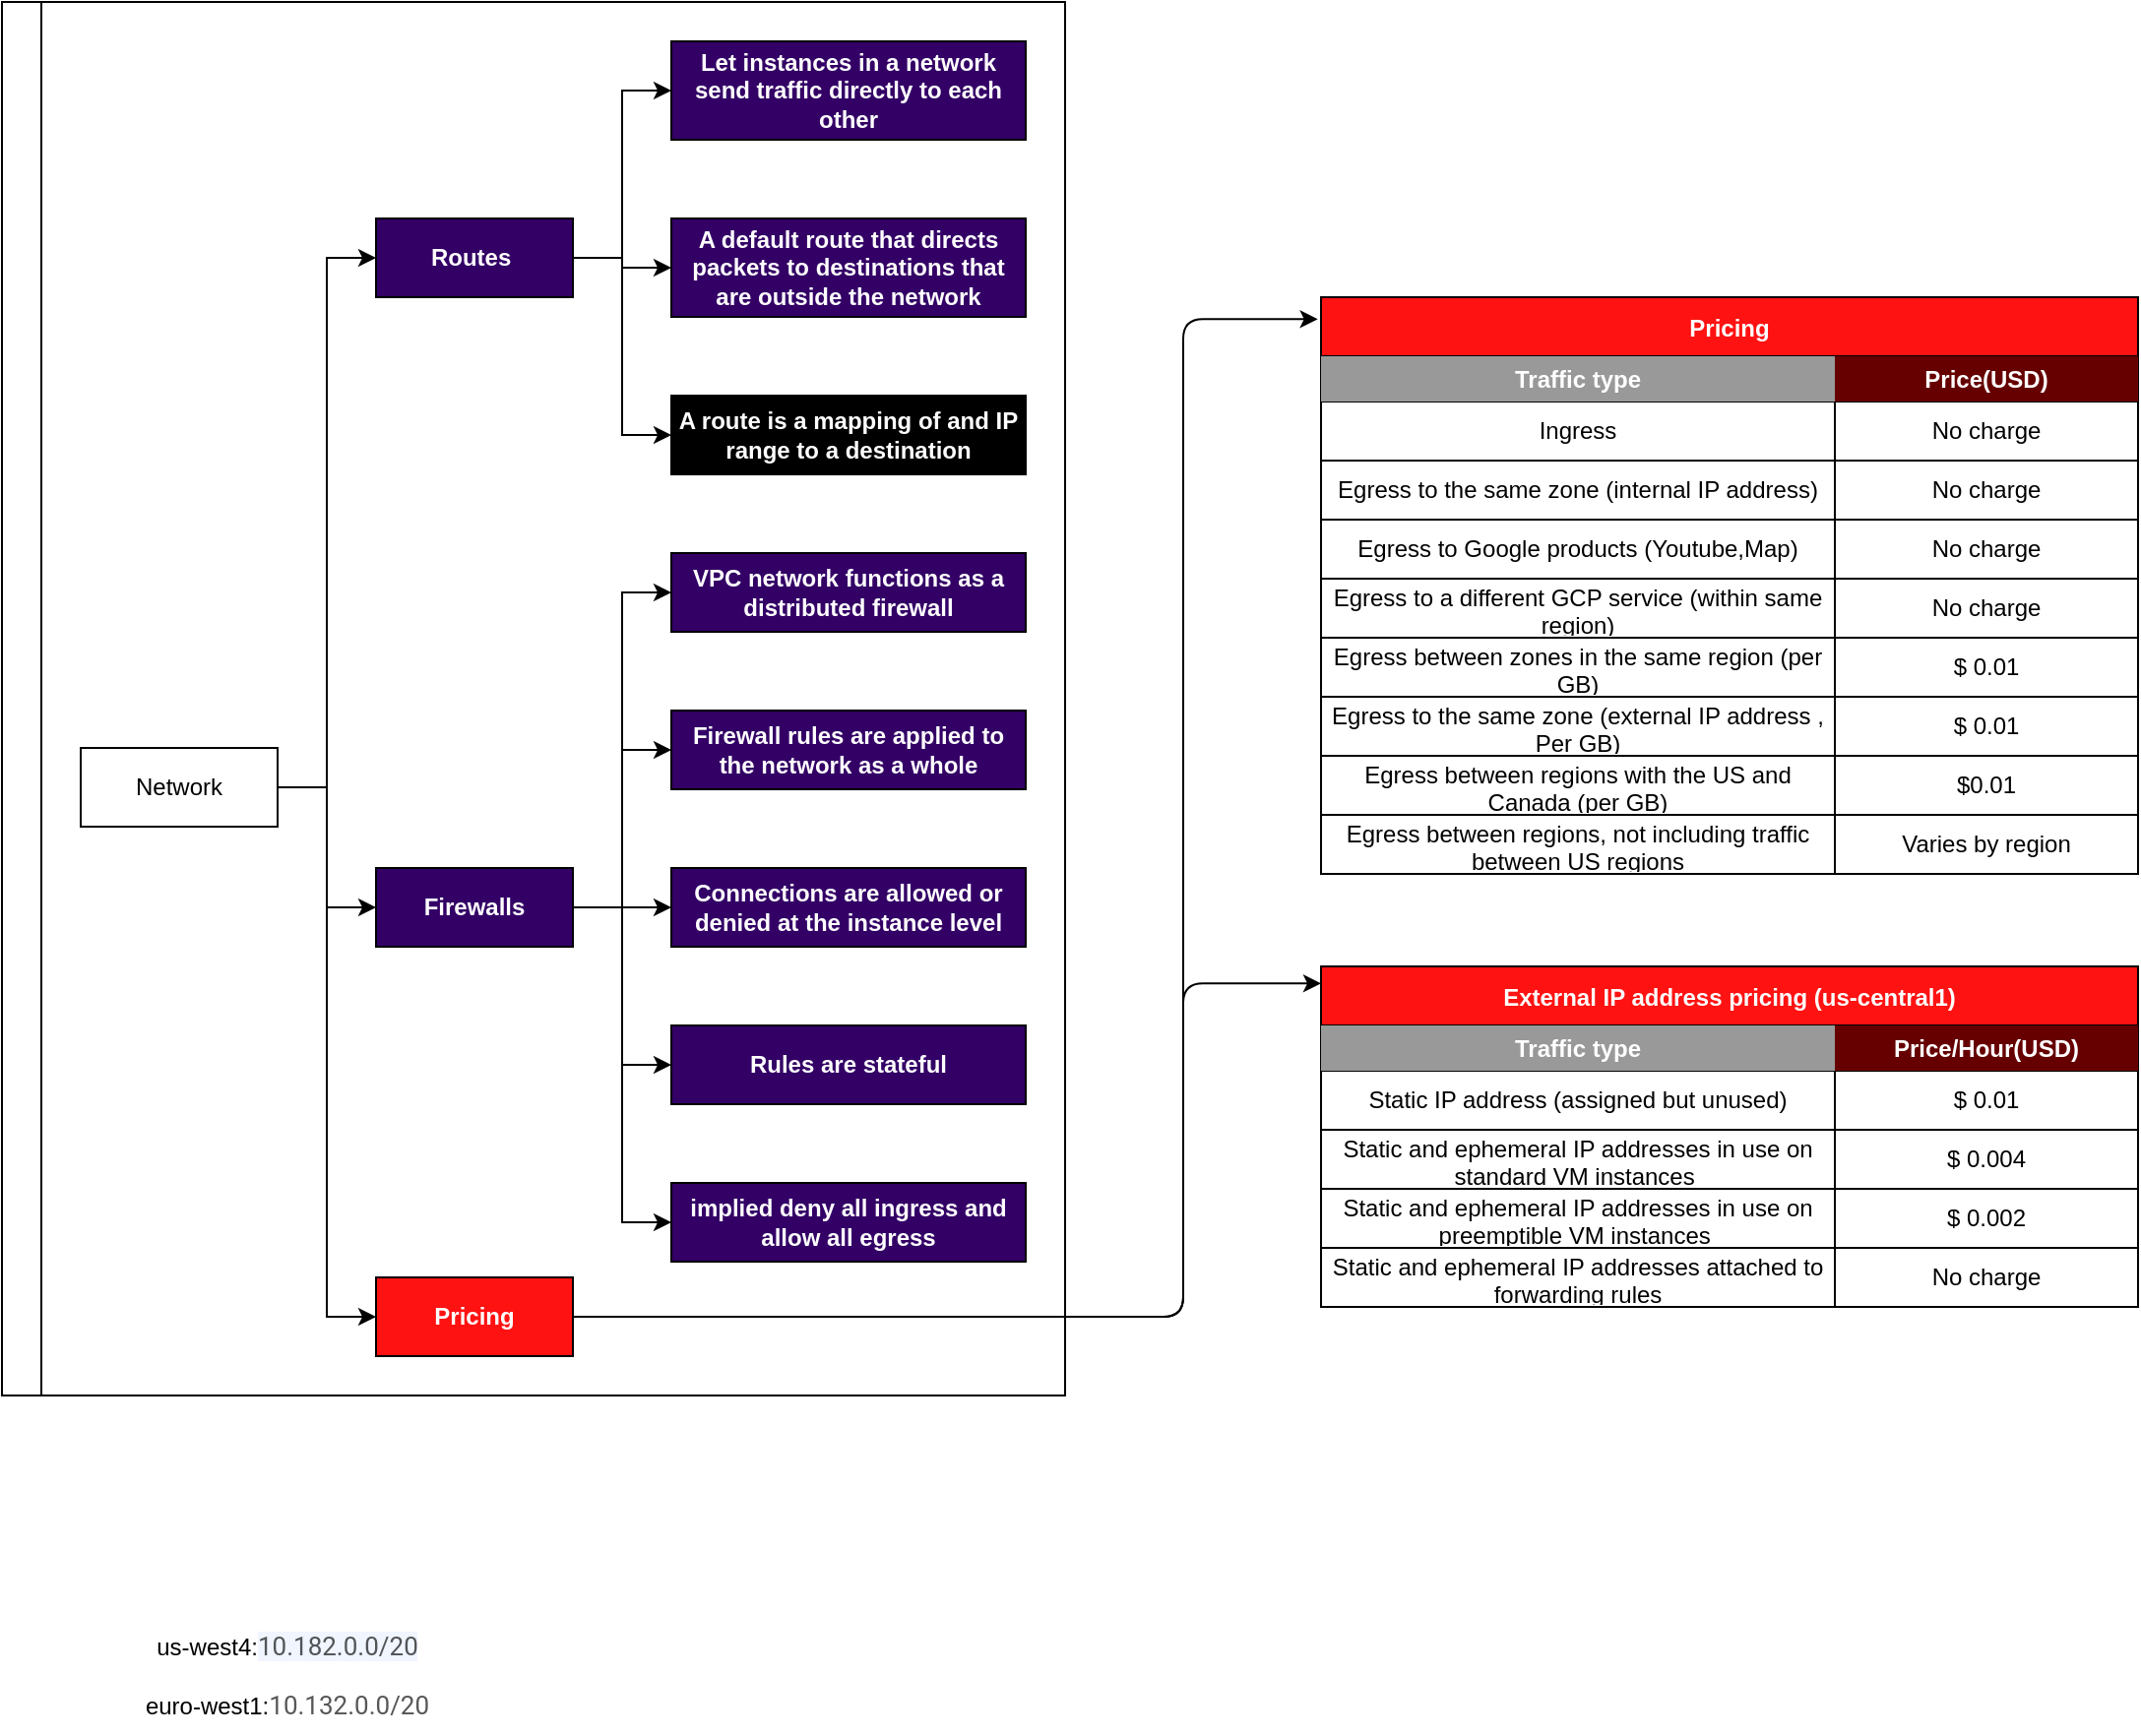 <mxfile>
    <diagram id="txk8-prZ28WiftSQLHnx" name="Page-1">
        <mxGraphModel dx="1382" dy="917" grid="1" gridSize="10" guides="1" tooltips="1" connect="1" arrows="1" fold="1" page="1" pageScale="1" pageWidth="1200" pageHeight="1920" math="0" shadow="0">
            <root>
                <mxCell id="0"/>
                <mxCell id="1" parent="0"/>
                <mxCell id="2" value="" style="swimlane;startSize=20;horizontal=0;childLayout=treeLayout;horizontalTree=1;resizable=0;containerType=tree;" vertex="1" parent="1">
                    <mxGeometry x="100" y="240" width="540" height="708" as="geometry"/>
                </mxCell>
                <mxCell id="3" value="Network" style="whiteSpace=wrap;html=1;" vertex="1" parent="2">
                    <mxGeometry x="40" y="379" width="100" height="40" as="geometry"/>
                </mxCell>
                <mxCell id="4" value="Routes&amp;nbsp;" style="whiteSpace=wrap;html=1;fillColor=#330066;fontColor=#FFFFFF;fontStyle=1" vertex="1" parent="2">
                    <mxGeometry x="190" y="110" width="100" height="40" as="geometry"/>
                </mxCell>
                <mxCell id="5" value="" style="edgeStyle=elbowEdgeStyle;elbow=horizontal;html=1;rounded=0;" edge="1" parent="2" source="3" target="4">
                    <mxGeometry relative="1" as="geometry"/>
                </mxCell>
                <mxCell id="8" value="" style="edgeStyle=elbowEdgeStyle;elbow=horizontal;html=1;rounded=0;" edge="1" target="9" source="4" parent="2">
                    <mxGeometry relative="1" as="geometry">
                        <mxPoint x="240" y="-26" as="sourcePoint"/>
                    </mxGeometry>
                </mxCell>
                <mxCell id="9" value="Let instances in a network send traffic directly to each other" style="whiteSpace=wrap;html=1;fillColor=#330066;fontColor=#FFFFFF;fontStyle=1" vertex="1" parent="2">
                    <mxGeometry x="340" y="20" width="180" height="50" as="geometry"/>
                </mxCell>
                <mxCell id="10" value="" style="edgeStyle=elbowEdgeStyle;elbow=horizontal;html=1;rounded=0;" edge="1" target="11" source="4" parent="2">
                    <mxGeometry relative="1" as="geometry">
                        <mxPoint x="390" y="-26" as="sourcePoint"/>
                    </mxGeometry>
                </mxCell>
                <mxCell id="11" value="A default route that directs packets to destinations that are outside the network" style="whiteSpace=wrap;html=1;fillColor=#330066;fontColor=#FFFFFF;fontStyle=1" vertex="1" parent="2">
                    <mxGeometry x="340" y="110" width="180" height="50" as="geometry"/>
                </mxCell>
                <mxCell id="12" value="" style="edgeStyle=elbowEdgeStyle;elbow=horizontal;html=1;rounded=0;" edge="1" target="13" source="4" parent="2">
                    <mxGeometry relative="1" as="geometry">
                        <mxPoint x="240" y="24" as="sourcePoint"/>
                    </mxGeometry>
                </mxCell>
                <mxCell id="13" value="A route is a mapping of and IP range to a destination" style="whiteSpace=wrap;html=1;fillColor=#000000;fontColor=#FFFFFF;fontStyle=1" vertex="1" parent="2">
                    <mxGeometry x="340" y="200" width="180" height="40" as="geometry"/>
                </mxCell>
                <mxCell id="16" value="" style="edgeStyle=elbowEdgeStyle;elbow=horizontal;html=1;rounded=0;" edge="1" target="17" source="3" parent="2">
                    <mxGeometry relative="1" as="geometry">
                        <mxPoint x="240" y="114" as="sourcePoint"/>
                    </mxGeometry>
                </mxCell>
                <mxCell id="17" value="Firewalls" style="whiteSpace=wrap;html=1;fillColor=#330066;fontColor=#FFFFFF;fontStyle=1" vertex="1" parent="2">
                    <mxGeometry x="190" y="440" width="100" height="40" as="geometry"/>
                </mxCell>
                <mxCell id="18" value="" style="edgeStyle=elbowEdgeStyle;elbow=horizontal;html=1;rounded=0;" edge="1" target="19" source="17" parent="2">
                    <mxGeometry relative="1" as="geometry">
                        <mxPoint x="240" y="280" as="sourcePoint"/>
                    </mxGeometry>
                </mxCell>
                <mxCell id="19" value="VPC network functions as a distributed firewall" style="whiteSpace=wrap;html=1;fillColor=#330066;fontColor=#FFFFFF;fontStyle=1" vertex="1" parent="2">
                    <mxGeometry x="340" y="280" width="180" height="40" as="geometry"/>
                </mxCell>
                <mxCell id="20" value="" style="edgeStyle=elbowEdgeStyle;elbow=horizontal;html=1;rounded=0;" edge="1" target="21" source="17" parent="2">
                    <mxGeometry relative="1" as="geometry">
                        <mxPoint x="390" y="369.5" as="sourcePoint"/>
                    </mxGeometry>
                </mxCell>
                <mxCell id="21" value="Firewall rules are applied to the network as a whole" style="whiteSpace=wrap;html=1;fillColor=#330066;fontColor=#FFFFFF;fontStyle=1" vertex="1" parent="2">
                    <mxGeometry x="340" y="360" width="180" height="40" as="geometry"/>
                </mxCell>
                <mxCell id="22" value="" style="edgeStyle=elbowEdgeStyle;elbow=horizontal;html=1;rounded=0;" edge="1" target="23" source="17" parent="2">
                    <mxGeometry relative="1" as="geometry">
                        <mxPoint x="390" y="385" as="sourcePoint"/>
                    </mxGeometry>
                </mxCell>
                <mxCell id="23" value="Connections are allowed or denied at the instance level" style="whiteSpace=wrap;html=1;fillColor=#330066;fontColor=#FFFFFF;fontStyle=1" vertex="1" parent="2">
                    <mxGeometry x="340" y="440" width="180" height="40" as="geometry"/>
                </mxCell>
                <mxCell id="24" value="" style="edgeStyle=elbowEdgeStyle;elbow=horizontal;html=1;rounded=0;" edge="1" target="25" source="17" parent="2">
                    <mxGeometry relative="1" as="geometry">
                        <mxPoint x="390" y="405" as="sourcePoint"/>
                    </mxGeometry>
                </mxCell>
                <mxCell id="25" value="Rules are stateful" style="whiteSpace=wrap;html=1;fillColor=#330066;fontColor=#FFFFFF;fontStyle=1" vertex="1" parent="2">
                    <mxGeometry x="340" y="520" width="180" height="40" as="geometry"/>
                </mxCell>
                <mxCell id="26" value="" style="edgeStyle=elbowEdgeStyle;elbow=horizontal;html=1;rounded=0;" edge="1" target="27" source="17" parent="2">
                    <mxGeometry relative="1" as="geometry">
                        <mxPoint x="390" y="425" as="sourcePoint"/>
                    </mxGeometry>
                </mxCell>
                <mxCell id="27" value="implied deny all ingress and allow all egress" style="whiteSpace=wrap;html=1;fillColor=#330066;fontColor=#FFFFFF;fontStyle=1" vertex="1" parent="2">
                    <mxGeometry x="340" y="600" width="180" height="40" as="geometry"/>
                </mxCell>
                <mxCell id="28" value="" style="edgeStyle=elbowEdgeStyle;elbow=horizontal;html=1;rounded=0;" edge="1" target="29" source="3" parent="2">
                    <mxGeometry relative="1" as="geometry">
                        <mxPoint x="240" y="280" as="sourcePoint"/>
                    </mxGeometry>
                </mxCell>
                <mxCell id="29" value="Pricing" style="whiteSpace=wrap;html=1;fillColor=#FF1212;fontColor=#FFFFFF;fontStyle=1" vertex="1" parent="2">
                    <mxGeometry x="190" y="648" width="100" height="40" as="geometry"/>
                </mxCell>
                <mxCell id="36" value="Pricing" style="shape=table;startSize=30;container=1;collapsible=0;childLayout=tableLayout;fontStyle=1;align=center;pointerEvents=1;fontColor=#FFFFFF;fillColor=#FF1212;" vertex="1" parent="1">
                    <mxGeometry x="770" y="390" width="415" height="293" as="geometry"/>
                </mxCell>
                <mxCell id="37" value="" style="shape=partialRectangle;html=1;whiteSpace=wrap;collapsible=0;dropTarget=0;pointerEvents=0;fillColor=none;top=0;left=0;bottom=0;right=0;points=[[0,0.5],[1,0.5]];portConstraint=eastwest;fontColor=#000000;" vertex="1" parent="36">
                    <mxGeometry y="30" width="415" height="23" as="geometry"/>
                </mxCell>
                <mxCell id="38" value="Traffic type" style="shape=partialRectangle;html=1;whiteSpace=wrap;connectable=0;fillColor=#999999;top=0;left=0;bottom=0;right=0;overflow=hidden;pointerEvents=1;fontColor=#FFFFFF;fontStyle=1" vertex="1" parent="37">
                    <mxGeometry width="261" height="23" as="geometry">
                        <mxRectangle width="261" height="23" as="alternateBounds"/>
                    </mxGeometry>
                </mxCell>
                <mxCell id="39" value="Price(USD)" style="shape=partialRectangle;html=1;whiteSpace=wrap;connectable=0;fillColor=#660000;top=0;left=0;bottom=0;right=0;overflow=hidden;pointerEvents=1;fontColor=#FFFFFF;fontStyle=1" vertex="1" parent="37">
                    <mxGeometry x="261" width="154" height="23" as="geometry">
                        <mxRectangle width="154" height="23" as="alternateBounds"/>
                    </mxGeometry>
                </mxCell>
                <mxCell id="41" value="" style="shape=partialRectangle;html=1;whiteSpace=wrap;collapsible=0;dropTarget=0;pointerEvents=0;fillColor=none;top=0;left=0;bottom=0;right=0;points=[[0,0.5],[1,0.5]];portConstraint=eastwest;fontColor=#000000;" vertex="1" parent="36">
                    <mxGeometry y="53" width="415" height="30" as="geometry"/>
                </mxCell>
                <mxCell id="42" value="Ingress" style="shape=partialRectangle;html=1;whiteSpace=wrap;connectable=0;fillColor=none;top=0;left=0;bottom=0;right=0;overflow=hidden;pointerEvents=1;fontColor=#000000;flipH=0;flipV=1;" vertex="1" parent="41">
                    <mxGeometry width="261" height="30" as="geometry">
                        <mxRectangle width="261" height="30" as="alternateBounds"/>
                    </mxGeometry>
                </mxCell>
                <mxCell id="43" value="No charge" style="shape=partialRectangle;html=1;whiteSpace=wrap;connectable=0;fillColor=none;top=0;left=0;bottom=0;right=0;overflow=hidden;pointerEvents=1;fontColor=#000000;" vertex="1" parent="41">
                    <mxGeometry x="261" width="154" height="30" as="geometry">
                        <mxRectangle width="154" height="30" as="alternateBounds"/>
                    </mxGeometry>
                </mxCell>
                <mxCell id="45" value="" style="shape=partialRectangle;html=1;whiteSpace=wrap;collapsible=0;dropTarget=0;pointerEvents=0;fillColor=none;top=0;left=0;bottom=0;right=0;points=[[0,0.5],[1,0.5]];portConstraint=eastwest;fontColor=#000000;" vertex="1" parent="36">
                    <mxGeometry y="83" width="415" height="30" as="geometry"/>
                </mxCell>
                <mxCell id="46" value="Egress to the same zone (internal IP address)" style="shape=partialRectangle;html=1;whiteSpace=wrap;connectable=0;fillColor=none;top=0;left=0;bottom=0;right=0;overflow=hidden;pointerEvents=1;fontColor=#000000;" vertex="1" parent="45">
                    <mxGeometry width="261" height="30" as="geometry">
                        <mxRectangle width="261" height="30" as="alternateBounds"/>
                    </mxGeometry>
                </mxCell>
                <mxCell id="47" value="No charge" style="shape=partialRectangle;html=1;whiteSpace=wrap;connectable=0;fillColor=none;top=0;left=0;bottom=0;right=0;overflow=hidden;pointerEvents=1;fontColor=#000000;" vertex="1" parent="45">
                    <mxGeometry x="261" width="154" height="30" as="geometry">
                        <mxRectangle width="154" height="30" as="alternateBounds"/>
                    </mxGeometry>
                </mxCell>
                <mxCell id="49" style="shape=partialRectangle;html=1;whiteSpace=wrap;collapsible=0;dropTarget=0;pointerEvents=0;fillColor=none;top=0;left=0;bottom=0;right=0;points=[[0,0.5],[1,0.5]];portConstraint=eastwest;fontColor=#000000;" vertex="1" parent="36">
                    <mxGeometry y="113" width="415" height="30" as="geometry"/>
                </mxCell>
                <mxCell id="50" value="Egress to Google products (Youtube,Map)" style="shape=partialRectangle;html=1;whiteSpace=wrap;connectable=0;fillColor=none;top=0;left=0;bottom=0;right=0;overflow=hidden;pointerEvents=1;fontColor=#000000;" vertex="1" parent="49">
                    <mxGeometry width="261" height="30" as="geometry">
                        <mxRectangle width="261" height="30" as="alternateBounds"/>
                    </mxGeometry>
                </mxCell>
                <mxCell id="51" value="No charge" style="shape=partialRectangle;html=1;whiteSpace=wrap;connectable=0;fillColor=none;top=0;left=0;bottom=0;right=0;overflow=hidden;pointerEvents=1;fontColor=#000000;" vertex="1" parent="49">
                    <mxGeometry x="261" width="154" height="30" as="geometry">
                        <mxRectangle width="154" height="30" as="alternateBounds"/>
                    </mxGeometry>
                </mxCell>
                <mxCell id="52" style="shape=partialRectangle;html=1;whiteSpace=wrap;collapsible=0;dropTarget=0;pointerEvents=0;fillColor=none;top=0;left=0;bottom=0;right=0;points=[[0,0.5],[1,0.5]];portConstraint=eastwest;fontColor=#000000;" vertex="1" parent="36">
                    <mxGeometry y="143" width="415" height="30" as="geometry"/>
                </mxCell>
                <mxCell id="53" value="Egress to a different GCP service (within same region)" style="shape=partialRectangle;html=1;whiteSpace=wrap;connectable=0;fillColor=none;top=0;left=0;bottom=0;right=0;overflow=hidden;pointerEvents=1;fontColor=#000000;" vertex="1" parent="52">
                    <mxGeometry width="261" height="30" as="geometry">
                        <mxRectangle width="261" height="30" as="alternateBounds"/>
                    </mxGeometry>
                </mxCell>
                <mxCell id="54" value="No charge" style="shape=partialRectangle;html=1;whiteSpace=wrap;connectable=0;fillColor=none;top=0;left=0;bottom=0;right=0;overflow=hidden;pointerEvents=1;fontColor=#000000;" vertex="1" parent="52">
                    <mxGeometry x="261" width="154" height="30" as="geometry">
                        <mxRectangle width="154" height="30" as="alternateBounds"/>
                    </mxGeometry>
                </mxCell>
                <mxCell id="55" style="shape=partialRectangle;html=1;whiteSpace=wrap;collapsible=0;dropTarget=0;pointerEvents=0;fillColor=none;top=0;left=0;bottom=0;right=0;points=[[0,0.5],[1,0.5]];portConstraint=eastwest;fontColor=#000000;" vertex="1" parent="36">
                    <mxGeometry y="173" width="415" height="30" as="geometry"/>
                </mxCell>
                <mxCell id="56" value="Egress between zones in the same region (per GB)" style="shape=partialRectangle;html=1;whiteSpace=wrap;connectable=0;fillColor=none;top=0;left=0;bottom=0;right=0;overflow=hidden;pointerEvents=1;fontColor=#000000;" vertex="1" parent="55">
                    <mxGeometry width="261" height="30" as="geometry">
                        <mxRectangle width="261" height="30" as="alternateBounds"/>
                    </mxGeometry>
                </mxCell>
                <mxCell id="57" value="$ 0.01" style="shape=partialRectangle;html=1;whiteSpace=wrap;connectable=0;fillColor=none;top=0;left=0;bottom=0;right=0;overflow=hidden;pointerEvents=1;fontColor=#000000;" vertex="1" parent="55">
                    <mxGeometry x="261" width="154" height="30" as="geometry">
                        <mxRectangle width="154" height="30" as="alternateBounds"/>
                    </mxGeometry>
                </mxCell>
                <mxCell id="58" style="shape=partialRectangle;html=1;whiteSpace=wrap;collapsible=0;dropTarget=0;pointerEvents=0;fillColor=none;top=0;left=0;bottom=0;right=0;points=[[0,0.5],[1,0.5]];portConstraint=eastwest;fontColor=#000000;" vertex="1" parent="36">
                    <mxGeometry y="203" width="415" height="30" as="geometry"/>
                </mxCell>
                <mxCell id="59" value="Egress to the same zone (external IP address , Per GB)" style="shape=partialRectangle;html=1;whiteSpace=wrap;connectable=0;fillColor=none;top=0;left=0;bottom=0;right=0;overflow=hidden;pointerEvents=1;fontColor=#000000;" vertex="1" parent="58">
                    <mxGeometry width="261" height="30" as="geometry">
                        <mxRectangle width="261" height="30" as="alternateBounds"/>
                    </mxGeometry>
                </mxCell>
                <mxCell id="60" value="$ 0.01" style="shape=partialRectangle;html=1;whiteSpace=wrap;connectable=0;fillColor=none;top=0;left=0;bottom=0;right=0;overflow=hidden;pointerEvents=1;fontColor=#000000;" vertex="1" parent="58">
                    <mxGeometry x="261" width="154" height="30" as="geometry">
                        <mxRectangle width="154" height="30" as="alternateBounds"/>
                    </mxGeometry>
                </mxCell>
                <mxCell id="62" style="shape=partialRectangle;html=1;whiteSpace=wrap;collapsible=0;dropTarget=0;pointerEvents=0;fillColor=none;top=0;left=0;bottom=0;right=0;points=[[0,0.5],[1,0.5]];portConstraint=eastwest;fontColor=#000000;" vertex="1" parent="36">
                    <mxGeometry y="233" width="415" height="30" as="geometry"/>
                </mxCell>
                <mxCell id="63" value="Egress between regions with the US and Canada (per GB)" style="shape=partialRectangle;html=1;whiteSpace=wrap;connectable=0;fillColor=none;top=0;left=0;bottom=0;right=0;overflow=hidden;pointerEvents=1;fontColor=#000000;" vertex="1" parent="62">
                    <mxGeometry width="261" height="30" as="geometry">
                        <mxRectangle width="261" height="30" as="alternateBounds"/>
                    </mxGeometry>
                </mxCell>
                <mxCell id="64" value="$0.01" style="shape=partialRectangle;html=1;whiteSpace=wrap;connectable=0;fillColor=none;top=0;left=0;bottom=0;right=0;overflow=hidden;pointerEvents=1;fontColor=#000000;" vertex="1" parent="62">
                    <mxGeometry x="261" width="154" height="30" as="geometry">
                        <mxRectangle width="154" height="30" as="alternateBounds"/>
                    </mxGeometry>
                </mxCell>
                <mxCell id="65" style="shape=partialRectangle;html=1;whiteSpace=wrap;collapsible=0;dropTarget=0;pointerEvents=0;fillColor=none;top=0;left=0;bottom=0;right=0;points=[[0,0.5],[1,0.5]];portConstraint=eastwest;fontColor=#000000;" vertex="1" parent="36">
                    <mxGeometry y="263" width="415" height="30" as="geometry"/>
                </mxCell>
                <mxCell id="66" value="Egress between regions, not including traffic between US regions" style="shape=partialRectangle;html=1;whiteSpace=wrap;connectable=0;fillColor=none;top=0;left=0;bottom=0;right=0;overflow=hidden;pointerEvents=1;fontColor=#000000;" vertex="1" parent="65">
                    <mxGeometry width="261" height="30" as="geometry">
                        <mxRectangle width="261" height="30" as="alternateBounds"/>
                    </mxGeometry>
                </mxCell>
                <mxCell id="67" value="Varies by region" style="shape=partialRectangle;html=1;whiteSpace=wrap;connectable=0;fillColor=none;top=0;left=0;bottom=0;right=0;overflow=hidden;pointerEvents=1;fontColor=#000000;" vertex="1" parent="65">
                    <mxGeometry x="261" width="154" height="30" as="geometry">
                        <mxRectangle width="154" height="30" as="alternateBounds"/>
                    </mxGeometry>
                </mxCell>
                <mxCell id="68" style="edgeStyle=elbowEdgeStyle;html=1;entryX=-0.004;entryY=0.038;entryDx=0;entryDy=0;entryPerimeter=0;fontColor=#FFFFFF;" edge="1" parent="1" source="29" target="36">
                    <mxGeometry relative="1" as="geometry">
                        <Array as="points">
                            <mxPoint x="700" y="660"/>
                        </Array>
                    </mxGeometry>
                </mxCell>
                <mxCell id="69" value="External IP address pricing (us-central1)" style="shape=table;startSize=30;container=1;collapsible=0;childLayout=tableLayout;fontStyle=1;align=center;pointerEvents=1;fontColor=#FFFFFF;fillColor=#FF1212;" vertex="1" parent="1">
                    <mxGeometry x="770" y="730" width="415" height="173" as="geometry"/>
                </mxCell>
                <mxCell id="70" value="" style="shape=partialRectangle;html=1;whiteSpace=wrap;collapsible=0;dropTarget=0;pointerEvents=0;fillColor=none;top=0;left=0;bottom=0;right=0;points=[[0,0.5],[1,0.5]];portConstraint=eastwest;fontColor=#000000;" vertex="1" parent="69">
                    <mxGeometry y="30" width="415" height="23" as="geometry"/>
                </mxCell>
                <mxCell id="71" value="Traffic type" style="shape=partialRectangle;html=1;whiteSpace=wrap;connectable=0;fillColor=#999999;top=0;left=0;bottom=0;right=0;overflow=hidden;pointerEvents=1;fontColor=#FFFFFF;fontStyle=1" vertex="1" parent="70">
                    <mxGeometry width="261" height="23" as="geometry">
                        <mxRectangle width="261" height="23" as="alternateBounds"/>
                    </mxGeometry>
                </mxCell>
                <mxCell id="72" value="Price/Hour(USD)" style="shape=partialRectangle;html=1;whiteSpace=wrap;connectable=0;fillColor=#660000;top=0;left=0;bottom=0;right=0;overflow=hidden;pointerEvents=1;fontColor=#FFFFFF;fontStyle=1" vertex="1" parent="70">
                    <mxGeometry x="261" width="154" height="23" as="geometry">
                        <mxRectangle width="154" height="23" as="alternateBounds"/>
                    </mxGeometry>
                </mxCell>
                <mxCell id="73" value="" style="shape=partialRectangle;html=1;whiteSpace=wrap;collapsible=0;dropTarget=0;pointerEvents=0;fillColor=none;top=0;left=0;bottom=0;right=0;points=[[0,0.5],[1,0.5]];portConstraint=eastwest;fontColor=#000000;" vertex="1" parent="69">
                    <mxGeometry y="53" width="415" height="30" as="geometry"/>
                </mxCell>
                <mxCell id="74" value="Static IP address (assigned but unused)" style="shape=partialRectangle;html=1;whiteSpace=wrap;connectable=0;fillColor=none;top=0;left=0;bottom=0;right=0;overflow=hidden;pointerEvents=1;fontColor=#000000;flipH=0;flipV=1;" vertex="1" parent="73">
                    <mxGeometry width="261" height="30" as="geometry">
                        <mxRectangle width="261" height="30" as="alternateBounds"/>
                    </mxGeometry>
                </mxCell>
                <mxCell id="75" value="$ 0.01" style="shape=partialRectangle;html=1;whiteSpace=wrap;connectable=0;fillColor=none;top=0;left=0;bottom=0;right=0;overflow=hidden;pointerEvents=1;fontColor=#000000;" vertex="1" parent="73">
                    <mxGeometry x="261" width="154" height="30" as="geometry">
                        <mxRectangle width="154" height="30" as="alternateBounds"/>
                    </mxGeometry>
                </mxCell>
                <mxCell id="76" value="" style="shape=partialRectangle;html=1;whiteSpace=wrap;collapsible=0;dropTarget=0;pointerEvents=0;fillColor=none;top=0;left=0;bottom=0;right=0;points=[[0,0.5],[1,0.5]];portConstraint=eastwest;fontColor=#000000;" vertex="1" parent="69">
                    <mxGeometry y="83" width="415" height="30" as="geometry"/>
                </mxCell>
                <mxCell id="77" value="Static and ephemeral IP addresses in use on standard VM instances&amp;nbsp;" style="shape=partialRectangle;html=1;whiteSpace=wrap;connectable=0;fillColor=none;top=0;left=0;bottom=0;right=0;overflow=hidden;pointerEvents=1;fontColor=#000000;" vertex="1" parent="76">
                    <mxGeometry width="261" height="30" as="geometry">
                        <mxRectangle width="261" height="30" as="alternateBounds"/>
                    </mxGeometry>
                </mxCell>
                <mxCell id="78" value="$ 0.004" style="shape=partialRectangle;html=1;whiteSpace=wrap;connectable=0;fillColor=none;top=0;left=0;bottom=0;right=0;overflow=hidden;pointerEvents=1;fontColor=#000000;" vertex="1" parent="76">
                    <mxGeometry x="261" width="154" height="30" as="geometry">
                        <mxRectangle width="154" height="30" as="alternateBounds"/>
                    </mxGeometry>
                </mxCell>
                <mxCell id="79" style="shape=partialRectangle;html=1;whiteSpace=wrap;collapsible=0;dropTarget=0;pointerEvents=0;fillColor=none;top=0;left=0;bottom=0;right=0;points=[[0,0.5],[1,0.5]];portConstraint=eastwest;fontColor=#000000;" vertex="1" parent="69">
                    <mxGeometry y="113" width="415" height="30" as="geometry"/>
                </mxCell>
                <mxCell id="80" value="Static and ephemeral IP addresses in use on preemptible VM instances&amp;nbsp;" style="shape=partialRectangle;html=1;whiteSpace=wrap;connectable=0;fillColor=none;top=0;left=0;bottom=0;right=0;overflow=hidden;pointerEvents=1;fontColor=#000000;" vertex="1" parent="79">
                    <mxGeometry width="261" height="30" as="geometry">
                        <mxRectangle width="261" height="30" as="alternateBounds"/>
                    </mxGeometry>
                </mxCell>
                <mxCell id="81" value="$ 0.002" style="shape=partialRectangle;html=1;whiteSpace=wrap;connectable=0;fillColor=none;top=0;left=0;bottom=0;right=0;overflow=hidden;pointerEvents=1;fontColor=#000000;" vertex="1" parent="79">
                    <mxGeometry x="261" width="154" height="30" as="geometry">
                        <mxRectangle width="154" height="30" as="alternateBounds"/>
                    </mxGeometry>
                </mxCell>
                <mxCell id="82" style="shape=partialRectangle;html=1;whiteSpace=wrap;collapsible=0;dropTarget=0;pointerEvents=0;fillColor=none;top=0;left=0;bottom=0;right=0;points=[[0,0.5],[1,0.5]];portConstraint=eastwest;fontColor=#000000;" vertex="1" parent="69">
                    <mxGeometry y="143" width="415" height="30" as="geometry"/>
                </mxCell>
                <mxCell id="83" value="Static and ephemeral IP addresses attached to forwarding rules" style="shape=partialRectangle;html=1;whiteSpace=wrap;connectable=0;fillColor=none;top=0;left=0;bottom=0;right=0;overflow=hidden;pointerEvents=1;fontColor=#000000;" vertex="1" parent="82">
                    <mxGeometry width="261" height="30" as="geometry">
                        <mxRectangle width="261" height="30" as="alternateBounds"/>
                    </mxGeometry>
                </mxCell>
                <mxCell id="84" value="No charge" style="shape=partialRectangle;html=1;whiteSpace=wrap;connectable=0;fillColor=none;top=0;left=0;bottom=0;right=0;overflow=hidden;pointerEvents=1;fontColor=#000000;" vertex="1" parent="82">
                    <mxGeometry x="261" width="154" height="30" as="geometry">
                        <mxRectangle width="154" height="30" as="alternateBounds"/>
                    </mxGeometry>
                </mxCell>
                <mxCell id="97" style="edgeStyle=elbowEdgeStyle;html=1;exitX=1;exitY=0.5;exitDx=0;exitDy=0;entryX=0;entryY=0.05;entryDx=0;entryDy=0;entryPerimeter=0;fontColor=#FFFFFF;" edge="1" parent="1" source="29" target="69">
                    <mxGeometry relative="1" as="geometry">
                        <Array as="points">
                            <mxPoint x="700" y="830"/>
                        </Array>
                    </mxGeometry>
                </mxCell>
                <mxCell id="98" value="&lt;font color=&quot;#000000&quot;&gt;us-west4:&lt;/font&gt;&lt;span style=&quot;color: rgba(0 , 0 , 0 , 0.66) ; font-family: &amp;#34;roboto&amp;#34; ; font-size: 13px ; text-align: left ; background-color: rgba(161 , 194 , 250 , 0.16)&quot;&gt;10.182.0.0/20&lt;/span&gt;" style="text;html=1;strokeColor=none;fillColor=none;align=center;verticalAlign=middle;whiteSpace=wrap;rounded=0;fontColor=#FFFFFF;" vertex="1" parent="1">
                    <mxGeometry x="150" y="1060" width="190" height="30" as="geometry"/>
                </mxCell>
                <mxCell id="99" value="&lt;font color=&quot;#000000&quot;&gt;euro-west1:&lt;/font&gt;&lt;span style=&quot;color: rgba(0 , 0 , 0 , 0.66) ; font-family: &amp;#34;roboto&amp;#34; ; font-size: 13px ; text-align: left ; background-color: rgb(255 , 255 , 255)&quot;&gt;10.132.0.0/20&lt;/span&gt;" style="text;html=1;strokeColor=none;fillColor=none;align=center;verticalAlign=middle;whiteSpace=wrap;rounded=0;fontColor=#FFFFFF;" vertex="1" parent="1">
                    <mxGeometry x="150" y="1090" width="190" height="30" as="geometry"/>
                </mxCell>
            </root>
        </mxGraphModel>
    </diagram>
</mxfile>